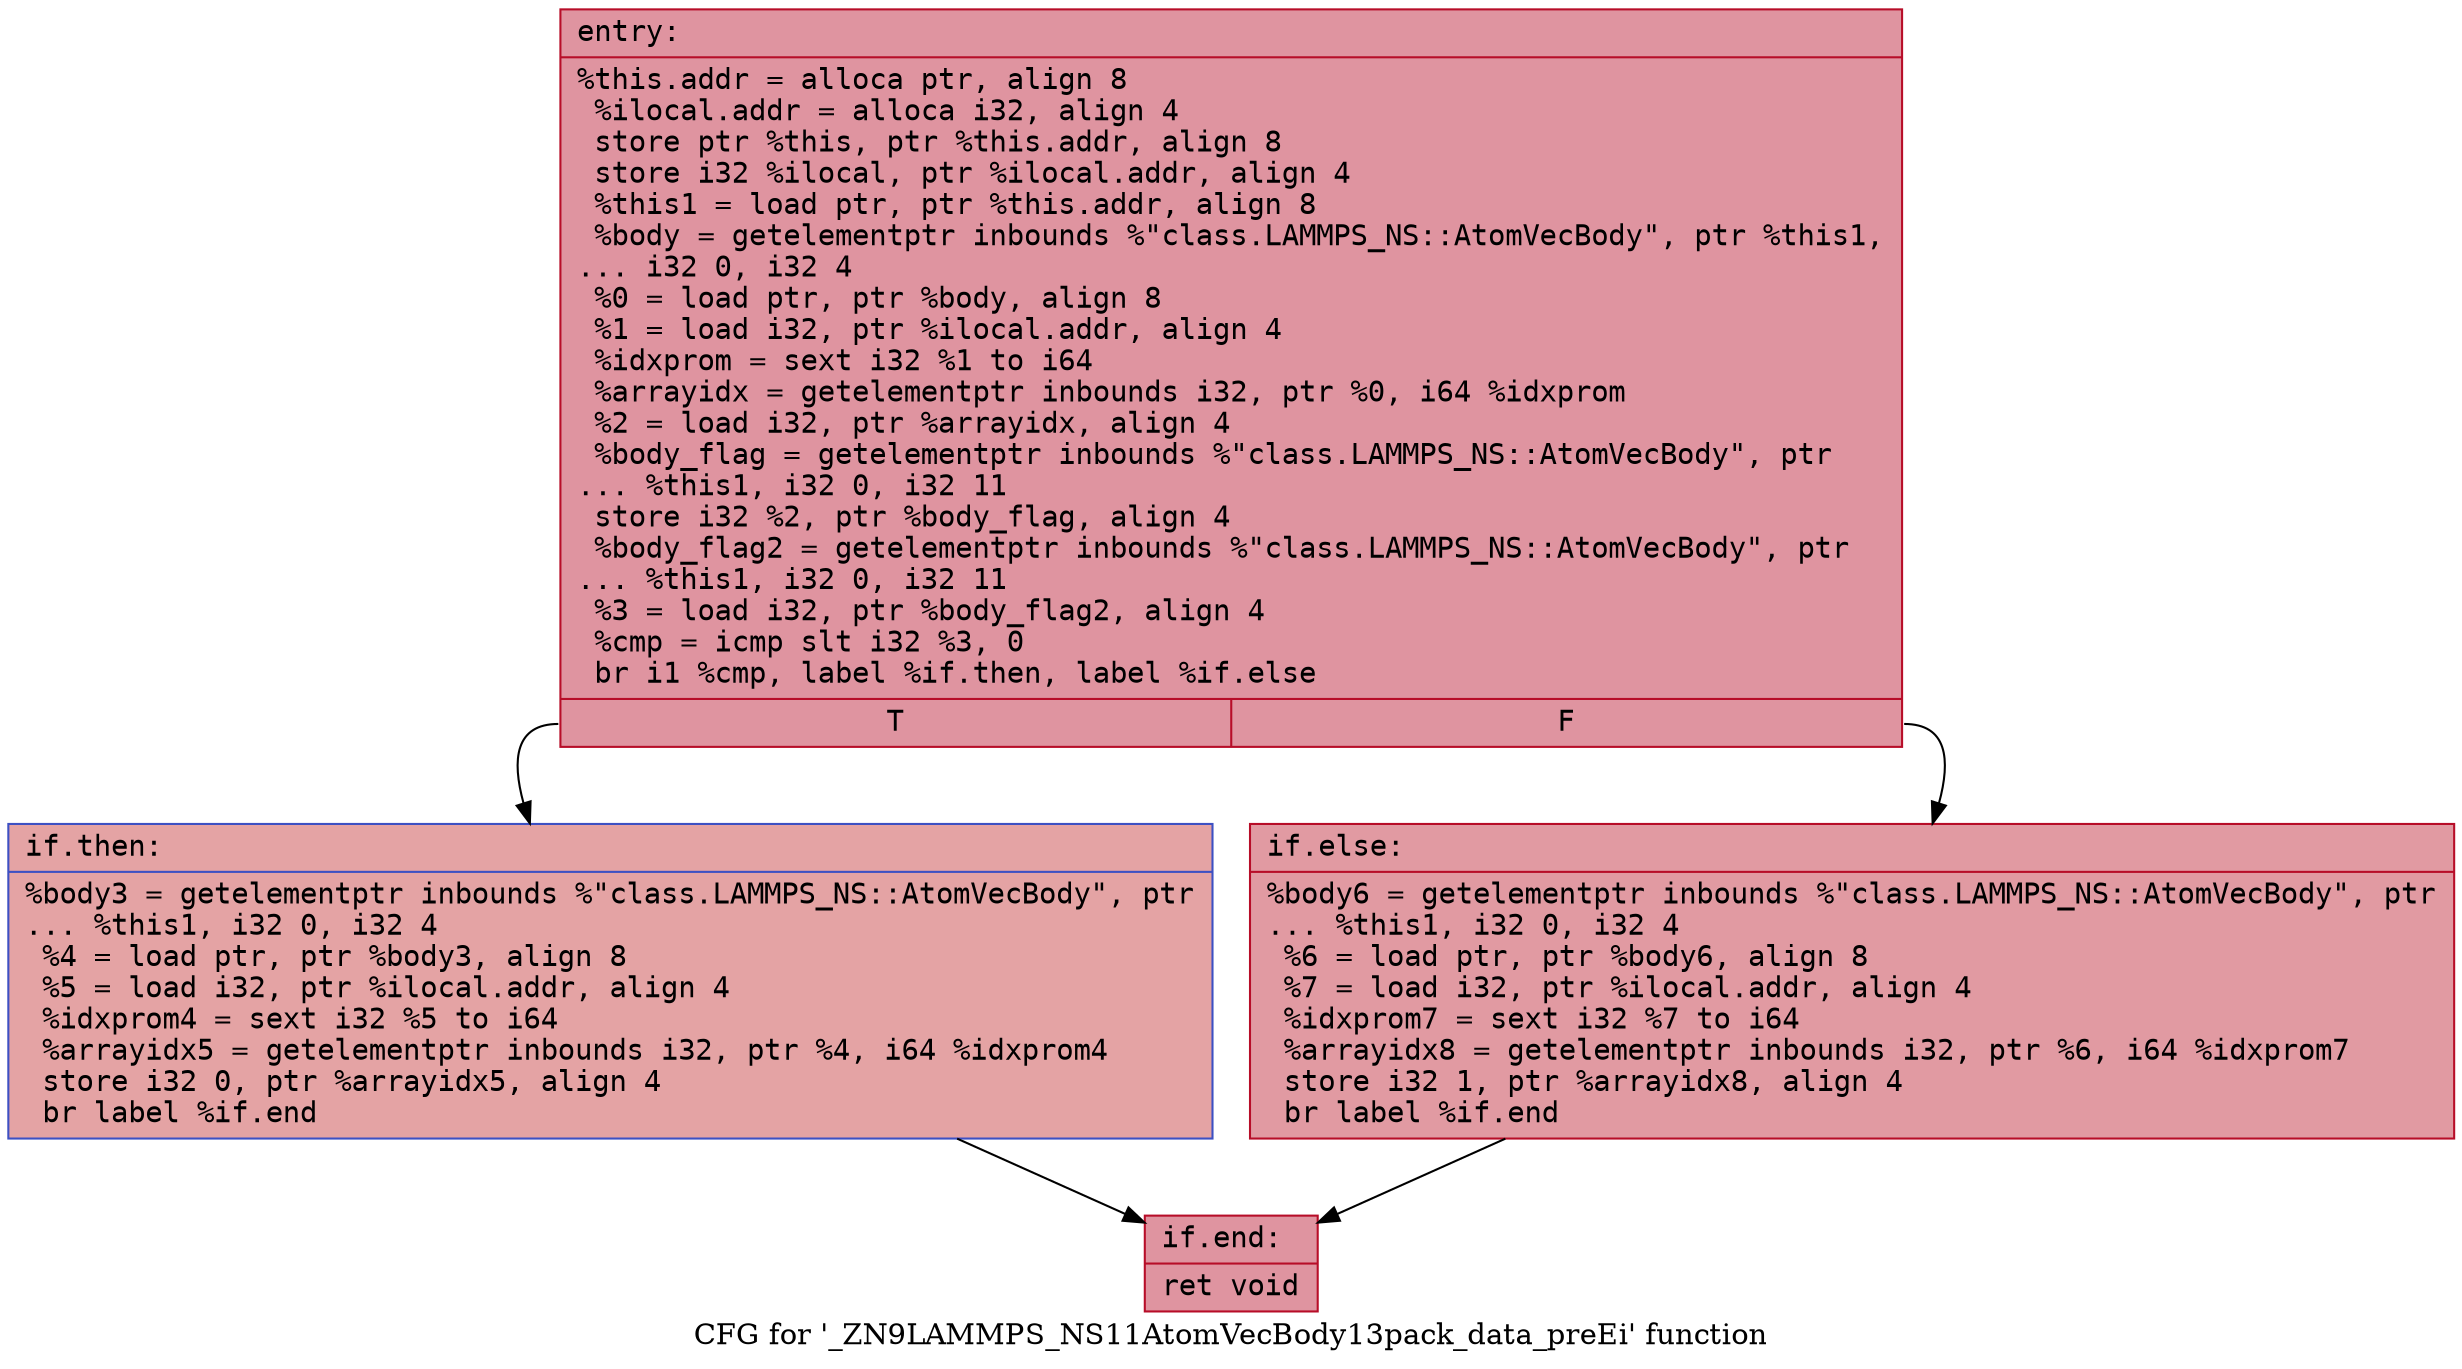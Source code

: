 digraph "CFG for '_ZN9LAMMPS_NS11AtomVecBody13pack_data_preEi' function" {
	label="CFG for '_ZN9LAMMPS_NS11AtomVecBody13pack_data_preEi' function";

	Node0x564c7b4db970 [shape=record,color="#b70d28ff", style=filled, fillcolor="#b70d2870" fontname="Courier",label="{entry:\l|  %this.addr = alloca ptr, align 8\l  %ilocal.addr = alloca i32, align 4\l  store ptr %this, ptr %this.addr, align 8\l  store i32 %ilocal, ptr %ilocal.addr, align 4\l  %this1 = load ptr, ptr %this.addr, align 8\l  %body = getelementptr inbounds %\"class.LAMMPS_NS::AtomVecBody\", ptr %this1,\l... i32 0, i32 4\l  %0 = load ptr, ptr %body, align 8\l  %1 = load i32, ptr %ilocal.addr, align 4\l  %idxprom = sext i32 %1 to i64\l  %arrayidx = getelementptr inbounds i32, ptr %0, i64 %idxprom\l  %2 = load i32, ptr %arrayidx, align 4\l  %body_flag = getelementptr inbounds %\"class.LAMMPS_NS::AtomVecBody\", ptr\l... %this1, i32 0, i32 11\l  store i32 %2, ptr %body_flag, align 4\l  %body_flag2 = getelementptr inbounds %\"class.LAMMPS_NS::AtomVecBody\", ptr\l... %this1, i32 0, i32 11\l  %3 = load i32, ptr %body_flag2, align 4\l  %cmp = icmp slt i32 %3, 0\l  br i1 %cmp, label %if.then, label %if.else\l|{<s0>T|<s1>F}}"];
	Node0x564c7b4db970:s0 -> Node0x564c7b4dc220[tooltip="entry -> if.then\nProbability 37.50%" ];
	Node0x564c7b4db970:s1 -> Node0x564c7b4dc430[tooltip="entry -> if.else\nProbability 62.50%" ];
	Node0x564c7b4dc220 [shape=record,color="#3d50c3ff", style=filled, fillcolor="#c32e3170" fontname="Courier",label="{if.then:\l|  %body3 = getelementptr inbounds %\"class.LAMMPS_NS::AtomVecBody\", ptr\l... %this1, i32 0, i32 4\l  %4 = load ptr, ptr %body3, align 8\l  %5 = load i32, ptr %ilocal.addr, align 4\l  %idxprom4 = sext i32 %5 to i64\l  %arrayidx5 = getelementptr inbounds i32, ptr %4, i64 %idxprom4\l  store i32 0, ptr %arrayidx5, align 4\l  br label %if.end\l}"];
	Node0x564c7b4dc220 -> Node0x564c7b4dc940[tooltip="if.then -> if.end\nProbability 100.00%" ];
	Node0x564c7b4dc430 [shape=record,color="#b70d28ff", style=filled, fillcolor="#bb1b2c70" fontname="Courier",label="{if.else:\l|  %body6 = getelementptr inbounds %\"class.LAMMPS_NS::AtomVecBody\", ptr\l... %this1, i32 0, i32 4\l  %6 = load ptr, ptr %body6, align 8\l  %7 = load i32, ptr %ilocal.addr, align 4\l  %idxprom7 = sext i32 %7 to i64\l  %arrayidx8 = getelementptr inbounds i32, ptr %6, i64 %idxprom7\l  store i32 1, ptr %arrayidx8, align 4\l  br label %if.end\l}"];
	Node0x564c7b4dc430 -> Node0x564c7b4dc940[tooltip="if.else -> if.end\nProbability 100.00%" ];
	Node0x564c7b4dc940 [shape=record,color="#b70d28ff", style=filled, fillcolor="#b70d2870" fontname="Courier",label="{if.end:\l|  ret void\l}"];
}
